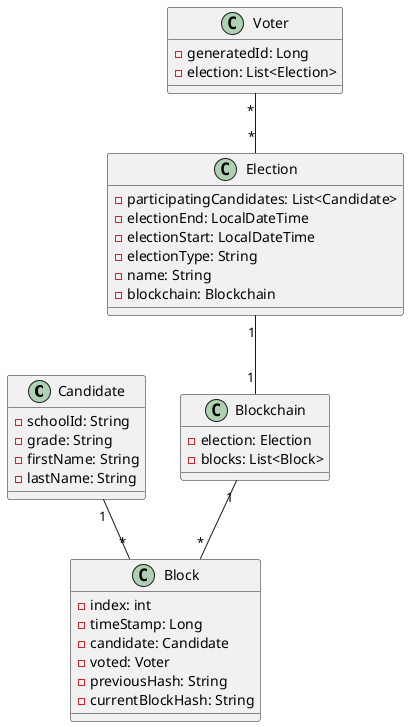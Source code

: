 @startuml

top to bottom direction

class Candidate {
  - schoolId: String
  - grade: String
  - firstName: String
  - lastName: String
}

class Block {
    - index: int
    - timeStamp: Long
    - candidate: Candidate
    - voted: Voter
    - previousHash: String
    - currentBlockHash: String
}

class Blockchain {
    - election: Election
    - blocks: List<Block>
}

class Election {
  - participatingCandidates: List<Candidate>
  - electionEnd: LocalDateTime
  - electionStart: LocalDateTime
  - electionType: String
  - name: String
  - blockchain: Blockchain
}

class Voter {
  - generatedId: Long
  - election: List<Election>
}

Election "1"--"1" Blockchain
Blockchain "1"--"*" Block
Candidate "1"--"*" Block
Voter "*"--"*" Election
@enduml
